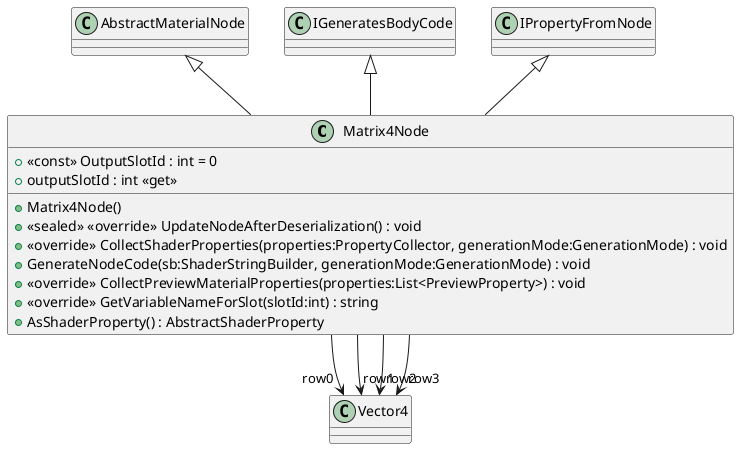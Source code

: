 @startuml
class Matrix4Node {
    + <<const>> OutputSlotId : int = 0
    + Matrix4Node()
    + <<sealed>> <<override>> UpdateNodeAfterDeserialization() : void
    + <<override>> CollectShaderProperties(properties:PropertyCollector, generationMode:GenerationMode) : void
    + GenerateNodeCode(sb:ShaderStringBuilder, generationMode:GenerationMode) : void
    + <<override>> CollectPreviewMaterialProperties(properties:List<PreviewProperty>) : void
    + <<override>> GetVariableNameForSlot(slotId:int) : string
    + AsShaderProperty() : AbstractShaderProperty
    + outputSlotId : int <<get>>
}
AbstractMaterialNode <|-- Matrix4Node
IGeneratesBodyCode <|-- Matrix4Node
IPropertyFromNode <|-- Matrix4Node
Matrix4Node --> "row0" Vector4
Matrix4Node --> "row1" Vector4
Matrix4Node --> "row2" Vector4
Matrix4Node --> "row3" Vector4
@enduml
